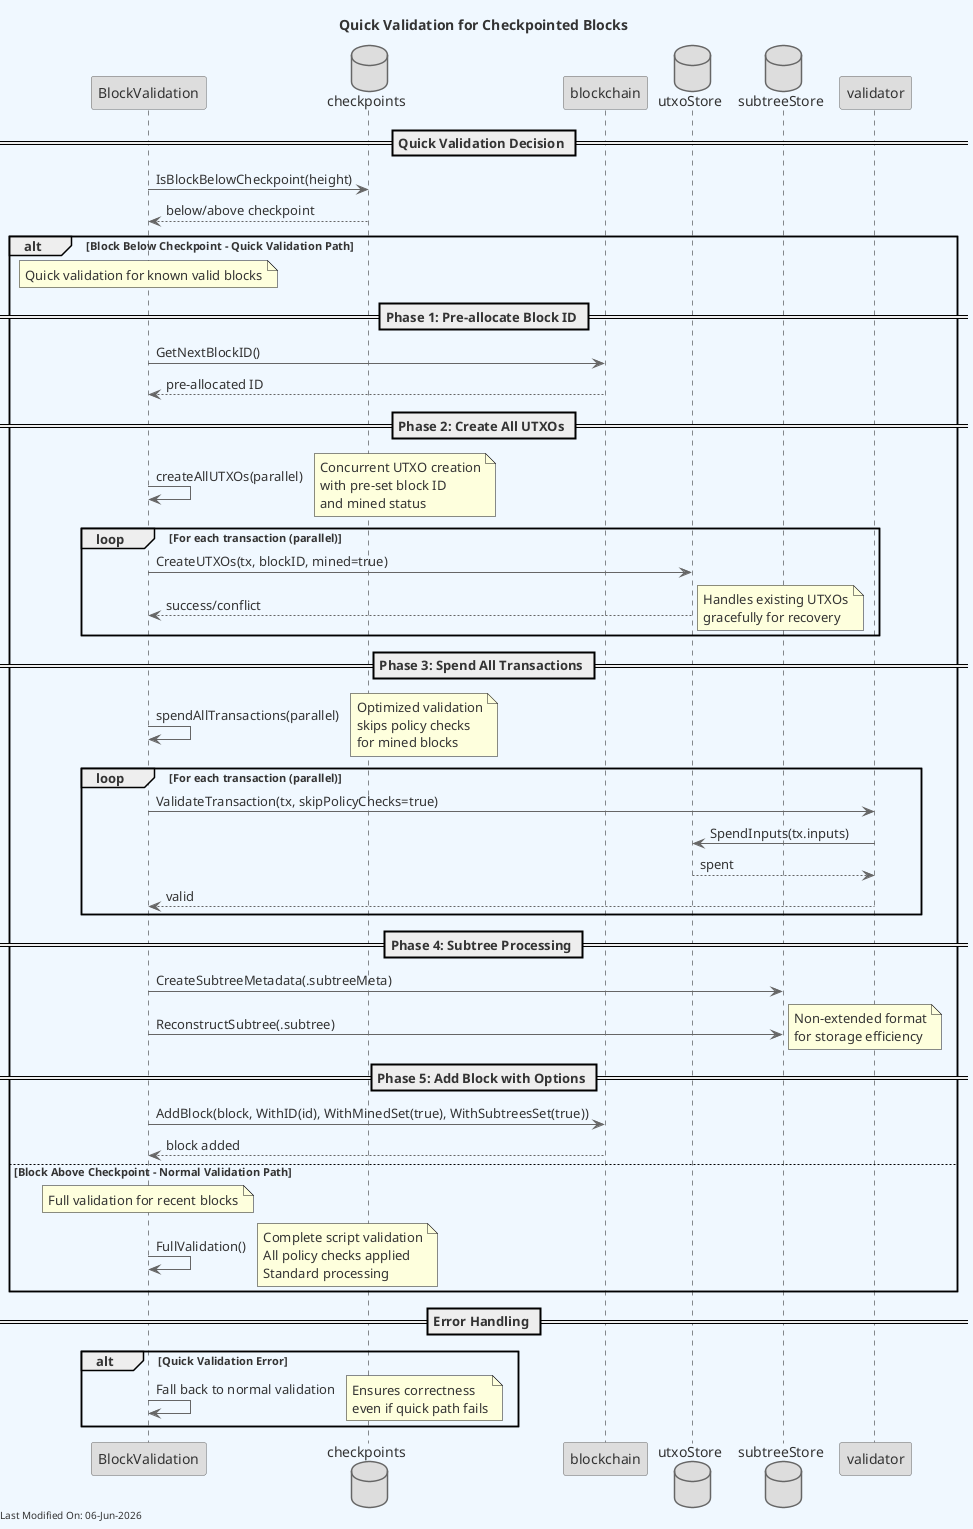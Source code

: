 @startuml QuickValidation
skinparam backgroundColor #F0F8FF
skinparam defaultFontColor #333333
skinparam arrowColor #666666

' Define borders for all elements
skinparam entity {
  BorderColor #666666
  BackgroundColor #DDDDDD
}

skinparam control {
  BorderColor #666666
  BackgroundColor #DDDDDD
}

skinparam participant {
  BorderColor #666666
  BackgroundColor #DDDDDD
}

skinparam database {
  BorderColor #666666
  BackgroundColor #DDDDDD
}

title Quick Validation for Checkpointed Blocks

participant BlockValidation
database checkpoints
participant blockchain
database utxoStore
database subtreeStore
participant validator

== Quick Validation Decision ==

BlockValidation -> checkpoints : IsBlockBelowCheckpoint(height)
checkpoints --> BlockValidation : below/above checkpoint

alt Block Below Checkpoint - Quick Validation Path
    note over BlockValidation : Quick validation for known valid blocks

    == Phase 1: Pre-allocate Block ID ==
    BlockValidation -> blockchain : GetNextBlockID()
    blockchain --> BlockValidation : pre-allocated ID

    == Phase 2: Create All UTXOs ==
    BlockValidation -> BlockValidation : createAllUTXOs(parallel)
    note right : Concurrent UTXO creation\nwith pre-set block ID\nand mined status

    loop For each transaction (parallel)
        BlockValidation -> utxoStore : CreateUTXOs(tx, blockID, mined=true)
        utxoStore --> BlockValidation : success/conflict
        note right : Handles existing UTXOs\ngracefully for recovery
    end

    == Phase 3: Spend All Transactions ==
    BlockValidation -> BlockValidation : spendAllTransactions(parallel)
    note right : Optimized validation\nskips policy checks\nfor mined blocks

    loop For each transaction (parallel)
        BlockValidation -> validator : ValidateTransaction(tx, skipPolicyChecks=true)
        validator -> utxoStore : SpendInputs(tx.inputs)
        utxoStore --> validator : spent
        validator --> BlockValidation : valid
    end

    == Phase 4: Subtree Processing ==
    BlockValidation -> subtreeStore : CreateSubtreeMetadata(.subtreeMeta)
    BlockValidation -> subtreeStore : ReconstructSubtree(.subtree)
    note right : Non-extended format\nfor storage efficiency

    == Phase 5: Add Block with Options ==
    BlockValidation -> blockchain : AddBlock(block, WithID(id), WithMinedSet(true), WithSubtreesSet(true))
    blockchain --> BlockValidation : block added

else Block Above Checkpoint - Normal Validation Path
    note over BlockValidation : Full validation for recent blocks
    BlockValidation -> BlockValidation : FullValidation()
    note right : Complete script validation\nAll policy checks applied\nStandard processing
end

== Error Handling ==

alt Quick Validation Error
    BlockValidation -> BlockValidation : Fall back to normal validation
    note right : Ensures correctness\neven if quick path fails
end

left footer Last Modified On: %date("dd-MMM-yyyy")

@enduml
